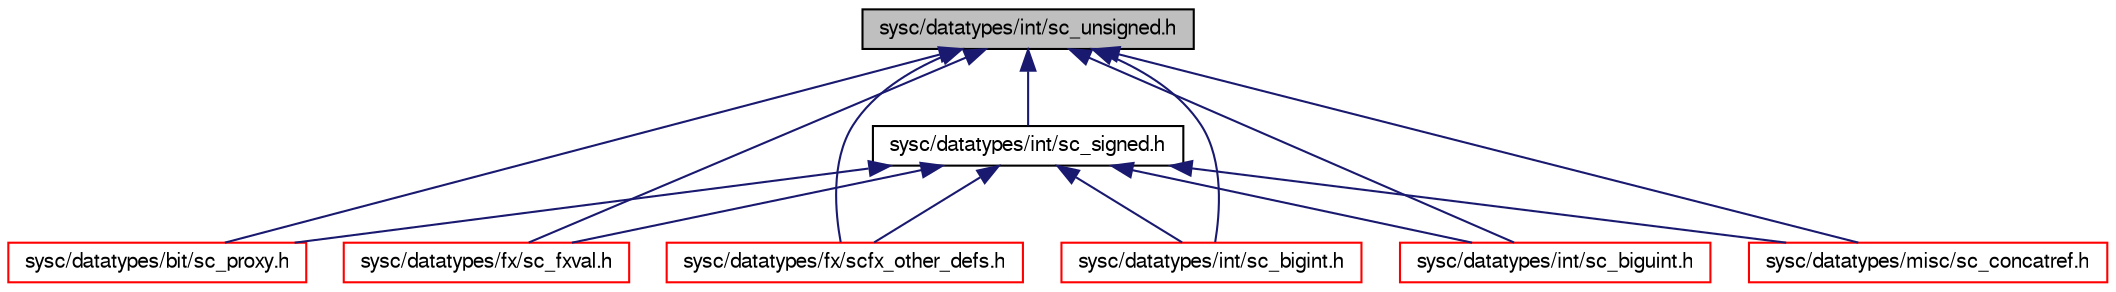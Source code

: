 digraph G
{
  edge [fontname="FreeSans",fontsize="10",labelfontname="FreeSans",labelfontsize="10"];
  node [fontname="FreeSans",fontsize="10",shape=record];
  Node1 [label="sysc/datatypes/int/sc_unsigned.h",height=0.2,width=0.4,color="black", fillcolor="grey75", style="filled" fontcolor="black"];
  Node1 -> Node2 [dir=back,color="midnightblue",fontsize="10",style="solid",fontname="FreeSans"];
  Node2 [label="sysc/datatypes/bit/sc_proxy.h",height=0.2,width=0.4,color="red", fillcolor="white", style="filled",URL="$a00304.html"];
  Node1 -> Node3 [dir=back,color="midnightblue",fontsize="10",style="solid",fontname="FreeSans"];
  Node3 [label="sysc/datatypes/fx/sc_fxval.h",height=0.2,width=0.4,color="red", fillcolor="white", style="filled",URL="$a00315.html"];
  Node1 -> Node4 [dir=back,color="midnightblue",fontsize="10",style="solid",fontname="FreeSans"];
  Node4 [label="sysc/datatypes/fx/scfx_other_defs.h",height=0.2,width=0.4,color="red", fillcolor="white", style="filled",URL="$a00321.html"];
  Node1 -> Node5 [dir=back,color="midnightblue",fontsize="10",style="solid",fontname="FreeSans"];
  Node5 [label="sysc/datatypes/int/sc_bigint.h",height=0.2,width=0.4,color="red", fillcolor="white", style="filled",URL="$a00327.html"];
  Node1 -> Node6 [dir=back,color="midnightblue",fontsize="10",style="solid",fontname="FreeSans"];
  Node6 [label="sysc/datatypes/int/sc_biguint.h",height=0.2,width=0.4,color="red", fillcolor="white", style="filled",URL="$a00328.html"];
  Node1 -> Node7 [dir=back,color="midnightblue",fontsize="10",style="solid",fontname="FreeSans"];
  Node7 [label="sysc/datatypes/int/sc_signed.h",height=0.2,width=0.4,color="black", fillcolor="white", style="filled",URL="$a00336.html"];
  Node7 -> Node2 [dir=back,color="midnightblue",fontsize="10",style="solid",fontname="FreeSans"];
  Node7 -> Node3 [dir=back,color="midnightblue",fontsize="10",style="solid",fontname="FreeSans"];
  Node7 -> Node4 [dir=back,color="midnightblue",fontsize="10",style="solid",fontname="FreeSans"];
  Node7 -> Node5 [dir=back,color="midnightblue",fontsize="10",style="solid",fontname="FreeSans"];
  Node7 -> Node6 [dir=back,color="midnightblue",fontsize="10",style="solid",fontname="FreeSans"];
  Node7 -> Node8 [dir=back,color="midnightblue",fontsize="10",style="solid",fontname="FreeSans"];
  Node8 [label="sysc/datatypes/misc/sc_concatref.h",height=0.2,width=0.4,color="red", fillcolor="white", style="filled",URL="$a00340.html"];
  Node1 -> Node8 [dir=back,color="midnightblue",fontsize="10",style="solid",fontname="FreeSans"];
}
